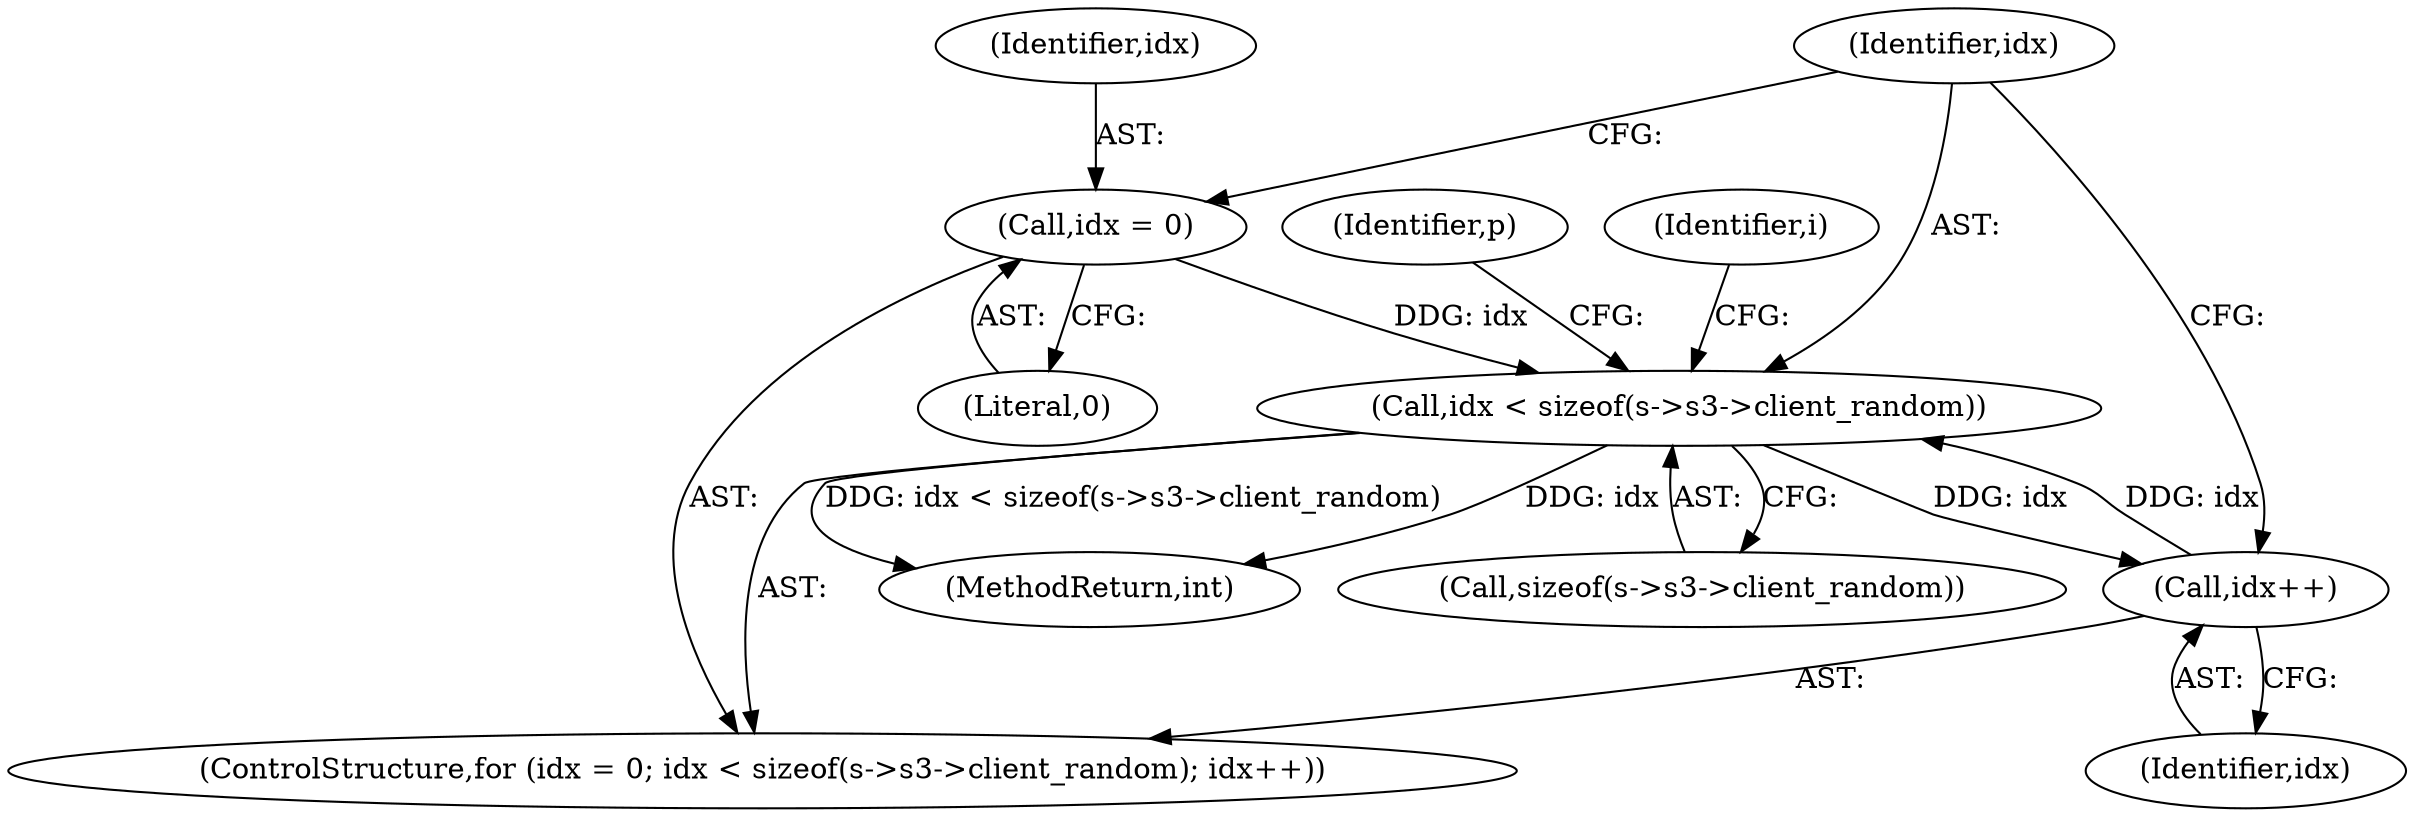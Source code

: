 digraph "0_openssl_e1b568dd2462f7cacf98f3d117936c34e2849a6b@API" {
"1000271" [label="(Call,idx < sizeof(s->s3->client_random))"];
"1000279" [label="(Call,idx++)"];
"1000271" [label="(Call,idx < sizeof(s->s3->client_random))"];
"1000268" [label="(Call,idx = 0)"];
"1000284" [label="(Identifier,p)"];
"1000297" [label="(Identifier,i)"];
"1000551" [label="(MethodReturn,int)"];
"1000280" [label="(Identifier,idx)"];
"1000267" [label="(ControlStructure,for (idx = 0; idx < sizeof(s->s3->client_random); idx++))"];
"1000272" [label="(Identifier,idx)"];
"1000268" [label="(Call,idx = 0)"];
"1000271" [label="(Call,idx < sizeof(s->s3->client_random))"];
"1000270" [label="(Literal,0)"];
"1000273" [label="(Call,sizeof(s->s3->client_random))"];
"1000279" [label="(Call,idx++)"];
"1000269" [label="(Identifier,idx)"];
"1000271" -> "1000267"  [label="AST: "];
"1000271" -> "1000273"  [label="CFG: "];
"1000272" -> "1000271"  [label="AST: "];
"1000273" -> "1000271"  [label="AST: "];
"1000284" -> "1000271"  [label="CFG: "];
"1000297" -> "1000271"  [label="CFG: "];
"1000271" -> "1000551"  [label="DDG: idx"];
"1000271" -> "1000551"  [label="DDG: idx < sizeof(s->s3->client_random)"];
"1000279" -> "1000271"  [label="DDG: idx"];
"1000268" -> "1000271"  [label="DDG: idx"];
"1000271" -> "1000279"  [label="DDG: idx"];
"1000279" -> "1000267"  [label="AST: "];
"1000279" -> "1000280"  [label="CFG: "];
"1000280" -> "1000279"  [label="AST: "];
"1000272" -> "1000279"  [label="CFG: "];
"1000268" -> "1000267"  [label="AST: "];
"1000268" -> "1000270"  [label="CFG: "];
"1000269" -> "1000268"  [label="AST: "];
"1000270" -> "1000268"  [label="AST: "];
"1000272" -> "1000268"  [label="CFG: "];
}
